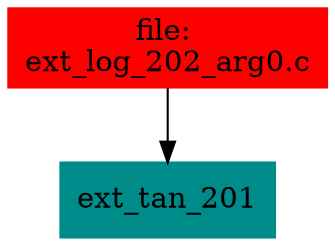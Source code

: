 digraph G {
node [shape=box]

0 [label="file: 
ext_log_202_arg0.c",color=red, style=filled]
1 [label="ext_tan_201",color=cyan4, style=filled]
0 -> 1


}

